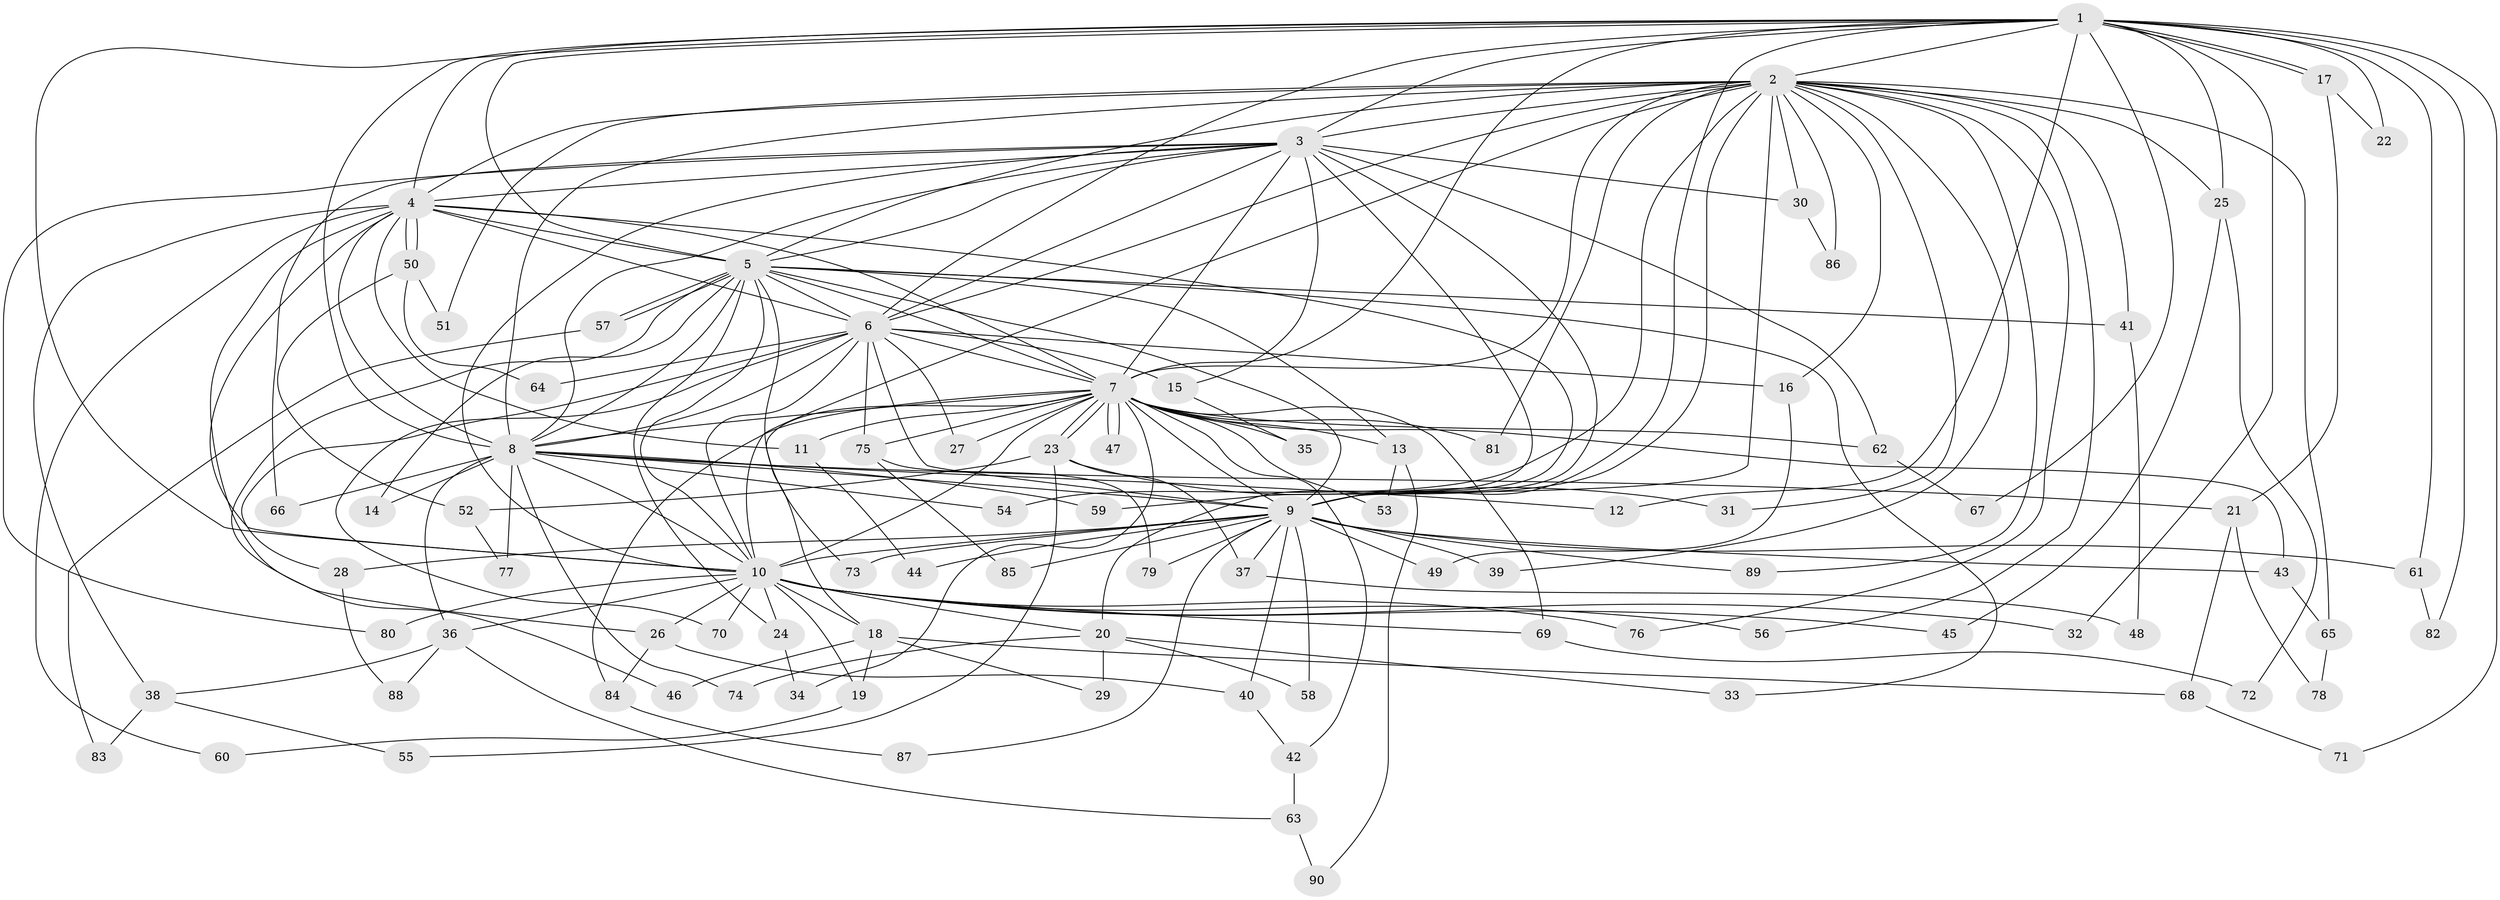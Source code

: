 // coarse degree distribution, {17: 0.044444444444444446, 21: 0.022222222222222223, 14: 0.044444444444444446, 13: 0.022222222222222223, 20: 0.022222222222222223, 16: 0.022222222222222223, 19: 0.022222222222222223, 3: 0.28888888888888886, 2: 0.35555555555555557, 4: 0.06666666666666667, 6: 0.044444444444444446, 7: 0.044444444444444446}
// Generated by graph-tools (version 1.1) at 2025/54/03/05/25 16:54:47]
// undirected, 90 vertices, 205 edges
graph export_dot {
graph [start="1"]
  node [color=gray90,style=filled];
  1;
  2;
  3;
  4;
  5;
  6;
  7;
  8;
  9;
  10;
  11;
  12;
  13;
  14;
  15;
  16;
  17;
  18;
  19;
  20;
  21;
  22;
  23;
  24;
  25;
  26;
  27;
  28;
  29;
  30;
  31;
  32;
  33;
  34;
  35;
  36;
  37;
  38;
  39;
  40;
  41;
  42;
  43;
  44;
  45;
  46;
  47;
  48;
  49;
  50;
  51;
  52;
  53;
  54;
  55;
  56;
  57;
  58;
  59;
  60;
  61;
  62;
  63;
  64;
  65;
  66;
  67;
  68;
  69;
  70;
  71;
  72;
  73;
  74;
  75;
  76;
  77;
  78;
  79;
  80;
  81;
  82;
  83;
  84;
  85;
  86;
  87;
  88;
  89;
  90;
  1 -- 2;
  1 -- 3;
  1 -- 4;
  1 -- 5;
  1 -- 6;
  1 -- 7;
  1 -- 8;
  1 -- 9;
  1 -- 10;
  1 -- 12;
  1 -- 17;
  1 -- 17;
  1 -- 22;
  1 -- 25;
  1 -- 32;
  1 -- 61;
  1 -- 67;
  1 -- 71;
  1 -- 82;
  2 -- 3;
  2 -- 4;
  2 -- 5;
  2 -- 6;
  2 -- 7;
  2 -- 8;
  2 -- 9;
  2 -- 10;
  2 -- 16;
  2 -- 25;
  2 -- 30;
  2 -- 31;
  2 -- 39;
  2 -- 41;
  2 -- 51;
  2 -- 54;
  2 -- 56;
  2 -- 59;
  2 -- 65;
  2 -- 76;
  2 -- 81;
  2 -- 86;
  2 -- 89;
  3 -- 4;
  3 -- 5;
  3 -- 6;
  3 -- 7;
  3 -- 8;
  3 -- 9;
  3 -- 10;
  3 -- 15;
  3 -- 20;
  3 -- 30;
  3 -- 62;
  3 -- 66;
  3 -- 80;
  4 -- 5;
  4 -- 6;
  4 -- 7;
  4 -- 8;
  4 -- 9;
  4 -- 10;
  4 -- 11;
  4 -- 26;
  4 -- 38;
  4 -- 50;
  4 -- 50;
  4 -- 60;
  5 -- 6;
  5 -- 7;
  5 -- 8;
  5 -- 9;
  5 -- 10;
  5 -- 13;
  5 -- 14;
  5 -- 24;
  5 -- 33;
  5 -- 41;
  5 -- 46;
  5 -- 57;
  5 -- 57;
  5 -- 73;
  6 -- 7;
  6 -- 8;
  6 -- 9;
  6 -- 10;
  6 -- 15;
  6 -- 16;
  6 -- 27;
  6 -- 28;
  6 -- 64;
  6 -- 70;
  6 -- 75;
  7 -- 8;
  7 -- 9;
  7 -- 10;
  7 -- 11;
  7 -- 13;
  7 -- 18;
  7 -- 23;
  7 -- 23;
  7 -- 27;
  7 -- 34;
  7 -- 35;
  7 -- 42;
  7 -- 43;
  7 -- 47;
  7 -- 47;
  7 -- 53;
  7 -- 62;
  7 -- 69;
  7 -- 75;
  7 -- 81;
  7 -- 84;
  8 -- 9;
  8 -- 10;
  8 -- 12;
  8 -- 14;
  8 -- 21;
  8 -- 36;
  8 -- 54;
  8 -- 59;
  8 -- 66;
  8 -- 74;
  8 -- 77;
  9 -- 10;
  9 -- 28;
  9 -- 37;
  9 -- 39;
  9 -- 40;
  9 -- 43;
  9 -- 44;
  9 -- 49;
  9 -- 58;
  9 -- 61;
  9 -- 73;
  9 -- 79;
  9 -- 85;
  9 -- 87;
  9 -- 89;
  10 -- 18;
  10 -- 19;
  10 -- 20;
  10 -- 24;
  10 -- 26;
  10 -- 32;
  10 -- 36;
  10 -- 45;
  10 -- 56;
  10 -- 69;
  10 -- 70;
  10 -- 76;
  10 -- 80;
  11 -- 44;
  13 -- 53;
  13 -- 90;
  15 -- 35;
  16 -- 49;
  17 -- 21;
  17 -- 22;
  18 -- 19;
  18 -- 29;
  18 -- 46;
  18 -- 68;
  19 -- 60;
  20 -- 29;
  20 -- 33;
  20 -- 58;
  20 -- 74;
  21 -- 68;
  21 -- 78;
  23 -- 31;
  23 -- 37;
  23 -- 52;
  23 -- 55;
  24 -- 34;
  25 -- 45;
  25 -- 72;
  26 -- 40;
  26 -- 84;
  28 -- 88;
  30 -- 86;
  36 -- 38;
  36 -- 63;
  36 -- 88;
  37 -- 48;
  38 -- 55;
  38 -- 83;
  40 -- 42;
  41 -- 48;
  42 -- 63;
  43 -- 65;
  50 -- 51;
  50 -- 52;
  50 -- 64;
  52 -- 77;
  57 -- 83;
  61 -- 82;
  62 -- 67;
  63 -- 90;
  65 -- 78;
  68 -- 71;
  69 -- 72;
  75 -- 79;
  75 -- 85;
  84 -- 87;
}
